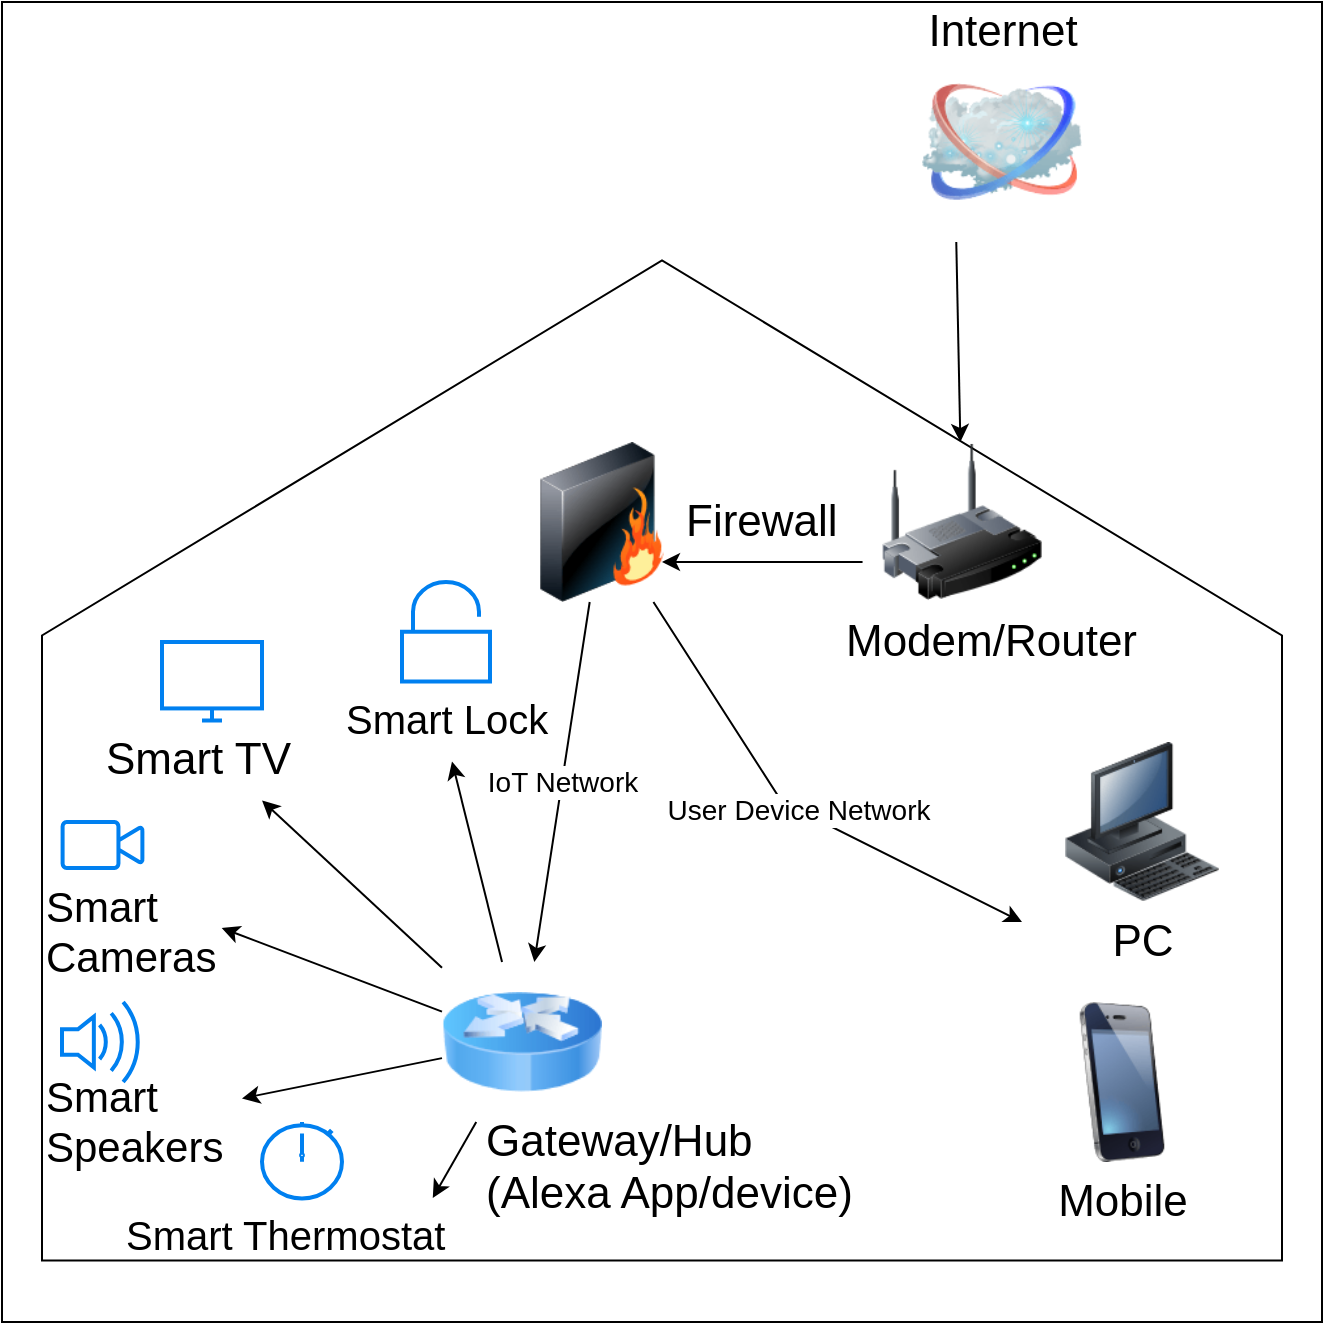 <mxfile version="24.3.1" type="github">
  <diagram name="Page-1" id="55a83fd1-7818-8e21-69c5-c3457e3827bb">
    <mxGraphModel dx="2074" dy="1098" grid="1" gridSize="10" guides="1" tooltips="1" connect="1" arrows="1" fold="1" page="1" pageScale="1" pageWidth="1100" pageHeight="850" background="none" math="0" shadow="0">
      <root>
        <mxCell id="0" />
        <mxCell id="1" parent="0" />
        <mxCell id="qbwaeHTiMsHhiQ-nE1Rq-10" value="" style="whiteSpace=wrap;html=1;aspect=fixed;" vertex="1" parent="1">
          <mxGeometry x="210" width="660" height="660" as="geometry" />
        </mxCell>
        <mxCell id="qbwaeHTiMsHhiQ-nE1Rq-2" value="" style="shape=offPageConnector;whiteSpace=wrap;html=1;direction=west;" vertex="1" parent="1">
          <mxGeometry x="230" y="129.25" width="620" height="500" as="geometry" />
        </mxCell>
        <mxCell id="69ecfefc5c41e42c-1" value="" style="image;html=1;labelBackgroundColor=#ffffff;image=img/lib/clip_art/networking/Wireless_Router_128x128.png;rounded=1;shadow=0;comic=0;strokeWidth=2;fontSize=22" parent="1" vertex="1">
          <mxGeometry x="650" y="220" width="80" height="80" as="geometry" />
        </mxCell>
        <mxCell id="69ecfefc5c41e42c-3" value="Firewall" style="image;html=1;labelBackgroundColor=#ffffff;image=img/lib/clip_art/networking/Firewall_128x128.png;rounded=1;shadow=0;comic=0;strokeWidth=2;fontSize=22;labelPosition=right;verticalLabelPosition=middle;align=left;verticalAlign=middle;" parent="1" vertex="1">
          <mxGeometry x="470" y="220" width="80" height="80" as="geometry" />
        </mxCell>
        <mxCell id="69ecfefc5c41e42c-2" value="Internet" style="image;html=1;labelBackgroundColor=#ffffff;image=img/lib/clip_art/networking/Cloud_128x128.png;rounded=1;shadow=0;comic=0;strokeWidth=2;fontSize=22;labelPosition=center;verticalLabelPosition=top;align=center;verticalAlign=bottom;" parent="1" vertex="1">
          <mxGeometry x="670" y="30" width="80" height="80" as="geometry" />
        </mxCell>
        <mxCell id="69ecfefc5c41e42c-7" value="PC" style="image;html=1;labelBackgroundColor=#ffffff;image=img/lib/clip_art/computers/Workstation_128x128.png;rounded=1;shadow=0;comic=0;strokeWidth=2;fontSize=22" parent="1" vertex="1">
          <mxGeometry x="740" y="370" width="80" height="80" as="geometry" />
        </mxCell>
        <mxCell id="69ecfefc5c41e42c-8" value="Mobile" style="image;html=1;labelBackgroundColor=#ffffff;image=img/lib/clip_art/telecommunication/iPhone_128x128.png;rounded=1;shadow=0;comic=0;strokeWidth=2;fontSize=22" parent="1" vertex="1">
          <mxGeometry x="730" y="500" width="80" height="80" as="geometry" />
        </mxCell>
        <mxCell id="qbwaeHTiMsHhiQ-nE1Rq-6" value="" style="endArrow=classic;html=1;rounded=0;" edge="1" parent="1" source="69ecfefc5c41e42c-3">
          <mxGeometry relative="1" as="geometry">
            <mxPoint x="500" y="450" as="sourcePoint" />
            <mxPoint x="720" y="460" as="targetPoint" />
            <Array as="points">
              <mxPoint x="600" y="400" />
            </Array>
          </mxGeometry>
        </mxCell>
        <mxCell id="qbwaeHTiMsHhiQ-nE1Rq-7" value="User Device Network" style="edgeLabel;resizable=0;html=1;;align=center;verticalAlign=middle;fontSize=14;" connectable="0" vertex="1" parent="qbwaeHTiMsHhiQ-nE1Rq-6">
          <mxGeometry relative="1" as="geometry">
            <mxPoint x="1" as="offset" />
          </mxGeometry>
        </mxCell>
        <mxCell id="qbwaeHTiMsHhiQ-nE1Rq-8" value="" style="endArrow=classic;html=1;rounded=0;" edge="1" parent="1" target="69ecfefc5c41e42c-1">
          <mxGeometry width="50" height="50" relative="1" as="geometry">
            <mxPoint x="687.14" y="120" as="sourcePoint" />
            <mxPoint x="679.997" y="220" as="targetPoint" />
          </mxGeometry>
        </mxCell>
        <mxCell id="qbwaeHTiMsHhiQ-nE1Rq-9" value="" style="endArrow=classic;html=1;rounded=0;entryX=0.694;entryY=0.06;entryDx=0;entryDy=0;entryPerimeter=0;" edge="1" parent="1">
          <mxGeometry width="50" height="50" relative="1" as="geometry">
            <mxPoint x="640.28" y="280" as="sourcePoint" />
            <mxPoint x="540.0" y="280" as="targetPoint" />
          </mxGeometry>
        </mxCell>
        <mxCell id="qbwaeHTiMsHhiQ-nE1Rq-12" value="" style="image;html=1;image=img/lib/clip_art/networking/Router_Icon_128x128.png" vertex="1" parent="1">
          <mxGeometry x="430" y="480" width="80" height="80" as="geometry" />
        </mxCell>
        <mxCell id="qbwaeHTiMsHhiQ-nE1Rq-14" value="" style="html=1;verticalLabelPosition=bottom;align=center;labelBackgroundColor=#ffffff;verticalAlign=top;strokeWidth=2;strokeColor=#0080F0;shadow=0;dashed=0;shape=mxgraph.ios7.icons.volume_2;pointerEvents=1" vertex="1" parent="1">
          <mxGeometry x="240" y="500" width="40.3" height="40" as="geometry" />
        </mxCell>
        <mxCell id="qbwaeHTiMsHhiQ-nE1Rq-15" value="" style="html=1;verticalLabelPosition=bottom;align=center;labelBackgroundColor=#ffffff;verticalAlign=top;strokeWidth=2;strokeColor=#0080F0;shadow=0;dashed=0;shape=mxgraph.ios7.icons.video_conversation;" vertex="1" parent="1">
          <mxGeometry x="240.3" y="410" width="40" height="23" as="geometry" />
        </mxCell>
        <mxCell id="qbwaeHTiMsHhiQ-nE1Rq-16" value="" style="html=1;verticalLabelPosition=bottom;align=center;labelBackgroundColor=#ffffff;verticalAlign=top;strokeWidth=2;strokeColor=#0080F0;shadow=0;dashed=0;shape=mxgraph.ios7.icons.monitor;" vertex="1" parent="1">
          <mxGeometry x="290" y="320" width="50" height="39.25" as="geometry" />
        </mxCell>
        <mxCell id="qbwaeHTiMsHhiQ-nE1Rq-17" value="" style="html=1;verticalLabelPosition=bottom;align=center;labelBackgroundColor=#ffffff;verticalAlign=top;strokeWidth=2;strokeColor=#0080F0;shadow=0;dashed=0;shape=mxgraph.ios7.icons.unlocked;" vertex="1" parent="1">
          <mxGeometry x="410" y="290" width="44" height="49.75" as="geometry" />
        </mxCell>
        <mxCell id="qbwaeHTiMsHhiQ-nE1Rq-18" value="" style="html=1;verticalLabelPosition=bottom;align=center;labelBackgroundColor=#ffffff;verticalAlign=top;strokeWidth=2;strokeColor=#0080F0;shadow=0;dashed=0;shape=mxgraph.ios7.icons.stopwatch;" vertex="1" parent="1">
          <mxGeometry x="340" y="560" width="40" height="38.2" as="geometry" />
        </mxCell>
        <mxCell id="qbwaeHTiMsHhiQ-nE1Rq-20" value="Smart Lock" style="text;whiteSpace=wrap;html=1;fontSize=20;" vertex="1" parent="1">
          <mxGeometry x="380" y="339.75" width="110" height="40" as="geometry" />
        </mxCell>
        <mxCell id="qbwaeHTiMsHhiQ-nE1Rq-21" value="Smart TV" style="text;whiteSpace=wrap;html=1;fontSize=22;" vertex="1" parent="1">
          <mxGeometry x="260" y="359.25" width="117" height="40" as="geometry" />
        </mxCell>
        <mxCell id="qbwaeHTiMsHhiQ-nE1Rq-22" value="Smart Cameras" style="text;whiteSpace=wrap;html=1;fontSize=21;" vertex="1" parent="1">
          <mxGeometry x="230" y="433" width="89.85" height="40" as="geometry" />
        </mxCell>
        <mxCell id="qbwaeHTiMsHhiQ-nE1Rq-23" value="Smart Speakers" style="text;whiteSpace=wrap;html=1;fontSize=21;" vertex="1" parent="1">
          <mxGeometry x="230" y="528.2" width="100" height="40" as="geometry" />
        </mxCell>
        <mxCell id="qbwaeHTiMsHhiQ-nE1Rq-24" value="Smart Thermostat" style="text;whiteSpace=wrap;html=1;fontSize=20;" vertex="1" parent="1">
          <mxGeometry x="270" y="598.2" width="170" height="40" as="geometry" />
        </mxCell>
        <mxCell id="qbwaeHTiMsHhiQ-nE1Rq-25" value="Modem/Router" style="text;whiteSpace=wrap;html=1;fontSize=22;" vertex="1" parent="1">
          <mxGeometry x="630" y="299.75" width="155" height="40" as="geometry" />
        </mxCell>
        <mxCell id="qbwaeHTiMsHhiQ-nE1Rq-26" value="" style="endArrow=classic;html=1;rounded=0;" edge="1" parent="1" source="69ecfefc5c41e42c-3" target="qbwaeHTiMsHhiQ-nE1Rq-12">
          <mxGeometry relative="1" as="geometry">
            <mxPoint x="420" y="440" as="sourcePoint" />
            <mxPoint x="520" y="440" as="targetPoint" />
            <Array as="points" />
          </mxGeometry>
        </mxCell>
        <mxCell id="qbwaeHTiMsHhiQ-nE1Rq-27" value="IoT Network" style="edgeLabel;resizable=0;html=1;;align=center;verticalAlign=middle;fontSize=14;" connectable="0" vertex="1" parent="qbwaeHTiMsHhiQ-nE1Rq-26">
          <mxGeometry relative="1" as="geometry" />
        </mxCell>
        <mxCell id="qbwaeHTiMsHhiQ-nE1Rq-32" value="" style="endArrow=classic;html=1;rounded=0;entryX=0.5;entryY=1;entryDx=0;entryDy=0;" edge="1" parent="1" source="qbwaeHTiMsHhiQ-nE1Rq-12" target="qbwaeHTiMsHhiQ-nE1Rq-20">
          <mxGeometry width="50" height="50" relative="1" as="geometry">
            <mxPoint x="520" y="280" as="sourcePoint" />
            <mxPoint x="570" y="230" as="targetPoint" />
          </mxGeometry>
        </mxCell>
        <mxCell id="qbwaeHTiMsHhiQ-nE1Rq-33" value="" style="endArrow=classic;html=1;rounded=0;" edge="1" parent="1" source="qbwaeHTiMsHhiQ-nE1Rq-12" target="qbwaeHTiMsHhiQ-nE1Rq-21">
          <mxGeometry width="50" height="50" relative="1" as="geometry">
            <mxPoint x="520" y="280" as="sourcePoint" />
            <mxPoint x="570" y="230" as="targetPoint" />
          </mxGeometry>
        </mxCell>
        <mxCell id="qbwaeHTiMsHhiQ-nE1Rq-34" value="" style="endArrow=classic;html=1;rounded=0;entryX=1;entryY=0.75;entryDx=0;entryDy=0;" edge="1" parent="1" source="qbwaeHTiMsHhiQ-nE1Rq-12" target="qbwaeHTiMsHhiQ-nE1Rq-22">
          <mxGeometry width="50" height="50" relative="1" as="geometry">
            <mxPoint x="520" y="280" as="sourcePoint" />
            <mxPoint x="570" y="230" as="targetPoint" />
          </mxGeometry>
        </mxCell>
        <mxCell id="qbwaeHTiMsHhiQ-nE1Rq-36" value="" style="endArrow=classic;html=1;rounded=0;entryX=1;entryY=0.5;entryDx=0;entryDy=0;" edge="1" parent="1" source="qbwaeHTiMsHhiQ-nE1Rq-12" target="qbwaeHTiMsHhiQ-nE1Rq-23">
          <mxGeometry width="50" height="50" relative="1" as="geometry">
            <mxPoint x="520" y="280" as="sourcePoint" />
            <mxPoint x="570" y="230" as="targetPoint" />
          </mxGeometry>
        </mxCell>
        <mxCell id="qbwaeHTiMsHhiQ-nE1Rq-37" value="" style="endArrow=classic;html=1;rounded=0;entryX=0.914;entryY=-0.005;entryDx=0;entryDy=0;entryPerimeter=0;" edge="1" parent="1" source="qbwaeHTiMsHhiQ-nE1Rq-12" target="qbwaeHTiMsHhiQ-nE1Rq-24">
          <mxGeometry width="50" height="50" relative="1" as="geometry">
            <mxPoint x="520" y="280" as="sourcePoint" />
            <mxPoint x="570" y="230" as="targetPoint" />
          </mxGeometry>
        </mxCell>
        <mxCell id="qbwaeHTiMsHhiQ-nE1Rq-40" value="Gateway/Hub&lt;div style=&quot;font-size: 22px;&quot;&gt;(Alexa App/device)&lt;/div&gt;" style="text;whiteSpace=wrap;html=1;fontSize=22;" vertex="1" parent="1">
          <mxGeometry x="450" y="550" width="190" height="40" as="geometry" />
        </mxCell>
      </root>
    </mxGraphModel>
  </diagram>
</mxfile>

